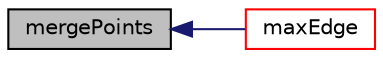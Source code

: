 digraph "mergePoints"
{
  bgcolor="transparent";
  edge [fontname="Helvetica",fontsize="10",labelfontname="Helvetica",labelfontsize="10"];
  node [fontname="Helvetica",fontsize="10",shape=record];
  rankdir="LR";
  Node2469 [label="mergePoints",height=0.2,width=0.4,color="black", fillcolor="grey75", style="filled", fontcolor="black"];
  Node2469 -> Node2470 [dir="back",color="midnightblue",fontsize="10",style="solid",fontname="Helvetica"];
  Node2470 [label="maxEdge",height=0.2,width=0.4,color="red",URL="$a26673.html#aedcb2ebabdbe8437654ce1d4ef881e71",tooltip="Returns element in edgeIndices with minimum length. "];
}
